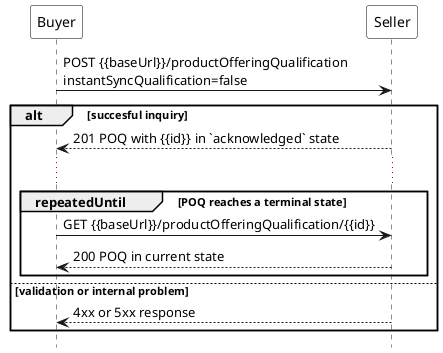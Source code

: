 @startuml
hide footbox

hide footbox
skinparam {
    ParticipantBackgroundColor White
    ParticipantBorderColor Black
}

participant Buyer
participant Seller


Buyer -> Seller : POST {{baseUrl}}/productOfferingQualification \ninstantSyncQualification=false

alt succesful inquiry
    Seller --> Buyer : 201 POQ with {{id}} in `acknowledged` state
    
    ...
    
    group repeatedUntil  [POQ reaches a terminal state]
        Buyer -> Seller :   GET {{baseUrl}}/productOfferingQualification/{{id}}
        return 200 POQ in current state
    end
else validation or internal problem

Seller --> Buyer : 4xx or 5xx response

end 
@enduml